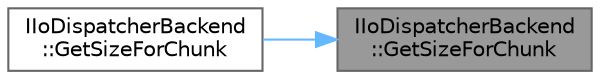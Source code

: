 digraph "IIoDispatcherBackend::GetSizeForChunk"
{
 // INTERACTIVE_SVG=YES
 // LATEX_PDF_SIZE
  bgcolor="transparent";
  edge [fontname=Helvetica,fontsize=10,labelfontname=Helvetica,labelfontsize=10];
  node [fontname=Helvetica,fontsize=10,shape=box,height=0.2,width=0.4];
  rankdir="RL";
  Node1 [id="Node000001",label="IIoDispatcherBackend\l::GetSizeForChunk",height=0.2,width=0.4,color="gray40", fillcolor="grey60", style="filled", fontcolor="black",tooltip="Returns the size of the chunk."];
  Node1 -> Node2 [id="edge1_Node000001_Node000002",dir="back",color="steelblue1",style="solid",tooltip=" "];
  Node2 [id="Node000002",label="IIoDispatcherBackend\l::GetSizeForChunk",height=0.2,width=0.4,color="grey40", fillcolor="white", style="filled",URL="$de/ded/structIIoDispatcherBackend.html#a402a5b1eb0964633358060e7a302a04d",tooltip="Returns the size of the chunk and the size of the requested range."];
}
